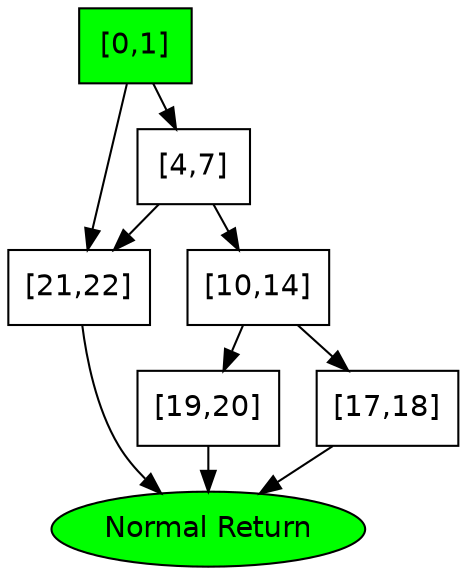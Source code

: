 digraph G {
	dir=forward;
	ranksep=0.3;
	node [fontname="Helvetica"];	
	0["style"="filled","label"="[0,1]","fillcolor"="green","labelloc"="l","shape"="box"];
	0 -> 21 [dir=forward];
	0 -> 4 [dir=forward];
	21["shape"="box","labelloc"="l","label"="[21,22]"];
	21 -> -9223372036854775808 [dir=forward];
	4["shape"="box","labelloc"="l","label"="[4,7]"];
	4 -> 21 [dir=forward];
	4 -> 10 [dir=forward];
	-9223372036854775808["labelloc"="l","fillcolor"="green","style"="filled","label"="Normal Return"];
	10["shape"="box","labelloc"="l","label"="[10,14]"];
	10 -> 19 [dir=forward];
	10 -> 17 [dir=forward];
	19["shape"="box","labelloc"="l","label"="[19,20]"];
	19 -> -9223372036854775808 [dir=forward];
	17["shape"="box","labelloc"="l","label"="[17,18]"];
	17 -> -9223372036854775808 [dir=forward];
}
